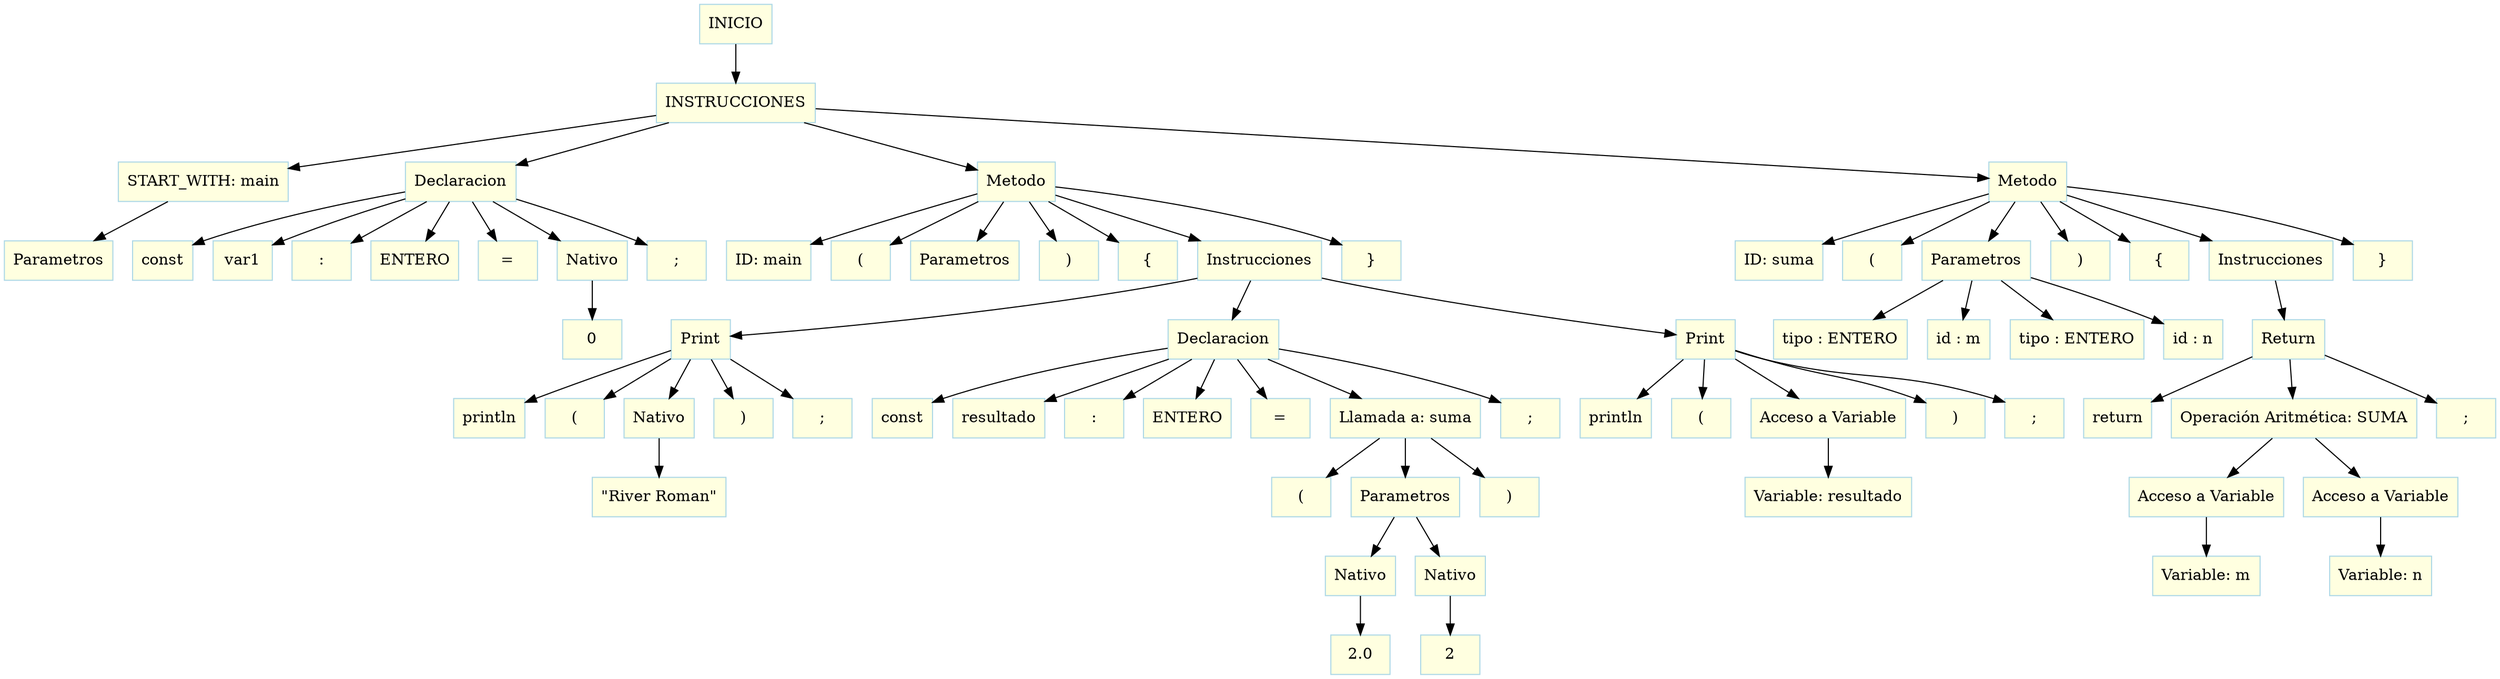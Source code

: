 digraph arbolAST{ 
  fontname = "Arial"; 
  fontsize = 12; 
  node [shape=box, style="filled", color="lightblue", fillcolor="lightyellow", fontcolor="black"]; 
  edge [fontname="Arial"]; 
  n0[label="INICIO", shape=box, style="filled", color="lightblue", fillcolor="lightyellow", fontcolor="black"]; 
  n1[label="INSTRUCCIONES", shape=box, style="filled", color="lightblue", fillcolor="lightyellow", fontcolor="black"]; 
n0 -> n1;
n2[label="START_WITH: main", shape=box, style="filled", color="lightblue", fillcolor="lightyellow", fontcolor="black"]; 
n1 -> n2;
n3[label="Parametros", shape=box, style="filled", color="lightblue", fillcolor="lightyellow", fontcolor="black"]; 
n2 -> n3;
n4[label="Declaracion", shape=box, style="filled", color="lightblue", fillcolor="lightyellow", fontcolor="black"]; 
n1 -> n4;
n5[label="const", shape=box, style="filled", color="lightblue", fillcolor="lightyellow", fontcolor="black"]; 
n4 -> n5;
n6[label="var1", shape=box, style="filled", color="lightblue", fillcolor="lightyellow", fontcolor="black"]; 
n4 -> n6;
n7[label=":", shape=box, style="filled", color="lightblue", fillcolor="lightyellow", fontcolor="black"]; 
n4 -> n7;
n8[label="ENTERO", shape=box, style="filled", color="lightblue", fillcolor="lightyellow", fontcolor="black"]; 
n4 -> n8;
n9[label="=", shape=box, style="filled", color="lightblue", fillcolor="lightyellow", fontcolor="black"]; 
n4 -> n9;
n10[label="Nativo", shape=box, style="filled", color="lightblue", fillcolor="lightyellow", fontcolor="black"]; 
n4 -> n10;
n11[label="0", shape=box, style="filled", color="lightblue", fillcolor="lightyellow", fontcolor="black"]; 
n10 -> n11;
n12[label=";", shape=box, style="filled", color="lightblue", fillcolor="lightyellow", fontcolor="black"]; 
n4 -> n12;
n13[label="Metodo", shape=box, style="filled", color="lightblue", fillcolor="lightyellow", fontcolor="black"]; 
n1 -> n13;
n14[label="ID: main", shape=box, style="filled", color="lightblue", fillcolor="lightyellow", fontcolor="black"]; 
n13 -> n14;
n15[label="(", shape=box, style="filled", color="lightblue", fillcolor="lightyellow", fontcolor="black"]; 
n13 -> n15;
n16[label="Parametros", shape=box, style="filled", color="lightblue", fillcolor="lightyellow", fontcolor="black"]; 
n13 -> n16;
n17[label=")", shape=box, style="filled", color="lightblue", fillcolor="lightyellow", fontcolor="black"]; 
n13 -> n17;
n18[label="{", shape=box, style="filled", color="lightblue", fillcolor="lightyellow", fontcolor="black"]; 
n13 -> n18;
n19[label="Instrucciones", shape=box, style="filled", color="lightblue", fillcolor="lightyellow", fontcolor="black"]; 
n13 -> n19;
n20[label="Print", shape=box, style="filled", color="lightblue", fillcolor="lightyellow", fontcolor="black"]; 
n19 -> n20;
n21[label="println", shape=box, style="filled", color="lightblue", fillcolor="lightyellow", fontcolor="black"]; 
n20 -> n21;
n22[label="(", shape=box, style="filled", color="lightblue", fillcolor="lightyellow", fontcolor="black"]; 
n20 -> n22;
n23[label="Nativo", shape=box, style="filled", color="lightblue", fillcolor="lightyellow", fontcolor="black"]; 
n20 -> n23;
n24[label="\"River Roman\"", shape=box, style="filled", color="lightblue", fillcolor="lightyellow", fontcolor="black"]; 
n23 -> n24;
n25[label=")", shape=box, style="filled", color="lightblue", fillcolor="lightyellow", fontcolor="black"]; 
n20 -> n25;
n26[label=";", shape=box, style="filled", color="lightblue", fillcolor="lightyellow", fontcolor="black"]; 
n20 -> n26;
n27[label="Declaracion", shape=box, style="filled", color="lightblue", fillcolor="lightyellow", fontcolor="black"]; 
n19 -> n27;
n28[label="const", shape=box, style="filled", color="lightblue", fillcolor="lightyellow", fontcolor="black"]; 
n27 -> n28;
n29[label="resultado", shape=box, style="filled", color="lightblue", fillcolor="lightyellow", fontcolor="black"]; 
n27 -> n29;
n30[label=":", shape=box, style="filled", color="lightblue", fillcolor="lightyellow", fontcolor="black"]; 
n27 -> n30;
n31[label="ENTERO", shape=box, style="filled", color="lightblue", fillcolor="lightyellow", fontcolor="black"]; 
n27 -> n31;
n32[label="=", shape=box, style="filled", color="lightblue", fillcolor="lightyellow", fontcolor="black"]; 
n27 -> n32;
n33[label="Llamada a: suma", shape=box, style="filled", color="lightblue", fillcolor="lightyellow", fontcolor="black"]; 
n27 -> n33;
n34[label="(", shape=box, style="filled", color="lightblue", fillcolor="lightyellow", fontcolor="black"]; 
n33 -> n34;
n35[label="Parametros", shape=box, style="filled", color="lightblue", fillcolor="lightyellow", fontcolor="black"]; 
n33 -> n35;
n36[label="Nativo", shape=box, style="filled", color="lightblue", fillcolor="lightyellow", fontcolor="black"]; 
n35 -> n36;
n37[label="2.0", shape=box, style="filled", color="lightblue", fillcolor="lightyellow", fontcolor="black"]; 
n36 -> n37;
n38[label="Nativo", shape=box, style="filled", color="lightblue", fillcolor="lightyellow", fontcolor="black"]; 
n35 -> n38;
n39[label="2", shape=box, style="filled", color="lightblue", fillcolor="lightyellow", fontcolor="black"]; 
n38 -> n39;
n40[label=")", shape=box, style="filled", color="lightblue", fillcolor="lightyellow", fontcolor="black"]; 
n33 -> n40;
n41[label=";", shape=box, style="filled", color="lightblue", fillcolor="lightyellow", fontcolor="black"]; 
n27 -> n41;
n42[label="Print", shape=box, style="filled", color="lightblue", fillcolor="lightyellow", fontcolor="black"]; 
n19 -> n42;
n43[label="println", shape=box, style="filled", color="lightblue", fillcolor="lightyellow", fontcolor="black"]; 
n42 -> n43;
n44[label="(", shape=box, style="filled", color="lightblue", fillcolor="lightyellow", fontcolor="black"]; 
n42 -> n44;
n45[label="Acceso a Variable", shape=box, style="filled", color="lightblue", fillcolor="lightyellow", fontcolor="black"]; 
n42 -> n45;
n46[label="Variable: resultado", shape=box, style="filled", color="lightblue", fillcolor="lightyellow", fontcolor="black"]; 
n45 -> n46;
n47[label=")", shape=box, style="filled", color="lightblue", fillcolor="lightyellow", fontcolor="black"]; 
n42 -> n47;
n48[label=";", shape=box, style="filled", color="lightblue", fillcolor="lightyellow", fontcolor="black"]; 
n42 -> n48;
n49[label="}", shape=box, style="filled", color="lightblue", fillcolor="lightyellow", fontcolor="black"]; 
n13 -> n49;
n50[label="Metodo", shape=box, style="filled", color="lightblue", fillcolor="lightyellow", fontcolor="black"]; 
n1 -> n50;
n51[label="ID: suma", shape=box, style="filled", color="lightblue", fillcolor="lightyellow", fontcolor="black"]; 
n50 -> n51;
n52[label="(", shape=box, style="filled", color="lightblue", fillcolor="lightyellow", fontcolor="black"]; 
n50 -> n52;
n53[label="Parametros", shape=box, style="filled", color="lightblue", fillcolor="lightyellow", fontcolor="black"]; 
n50 -> n53;
n54[label="tipo : ENTERO", shape=box, style="filled", color="lightblue", fillcolor="lightyellow", fontcolor="black"]; 
n53 -> n54;
n55[label="id : m", shape=box, style="filled", color="lightblue", fillcolor="lightyellow", fontcolor="black"]; 
n53 -> n55;
n56[label="tipo : ENTERO", shape=box, style="filled", color="lightblue", fillcolor="lightyellow", fontcolor="black"]; 
n53 -> n56;
n57[label="id : n", shape=box, style="filled", color="lightblue", fillcolor="lightyellow", fontcolor="black"]; 
n53 -> n57;
n58[label=")", shape=box, style="filled", color="lightblue", fillcolor="lightyellow", fontcolor="black"]; 
n50 -> n58;
n59[label="{", shape=box, style="filled", color="lightblue", fillcolor="lightyellow", fontcolor="black"]; 
n50 -> n59;
n60[label="Instrucciones", shape=box, style="filled", color="lightblue", fillcolor="lightyellow", fontcolor="black"]; 
n50 -> n60;
n61[label="Return", shape=box, style="filled", color="lightblue", fillcolor="lightyellow", fontcolor="black"]; 
n60 -> n61;
n62[label="return", shape=box, style="filled", color="lightblue", fillcolor="lightyellow", fontcolor="black"]; 
n61 -> n62;
n63[label="Operación Aritmética: SUMA", shape=box, style="filled", color="lightblue", fillcolor="lightyellow", fontcolor="black"]; 
n61 -> n63;
n64[label="Acceso a Variable", shape=box, style="filled", color="lightblue", fillcolor="lightyellow", fontcolor="black"]; 
n63 -> n64;
n65[label="Variable: m", shape=box, style="filled", color="lightblue", fillcolor="lightyellow", fontcolor="black"]; 
n64 -> n65;
n66[label="Acceso a Variable", shape=box, style="filled", color="lightblue", fillcolor="lightyellow", fontcolor="black"]; 
n63 -> n66;
n67[label="Variable: n", shape=box, style="filled", color="lightblue", fillcolor="lightyellow", fontcolor="black"]; 
n66 -> n67;
n68[label=";", shape=box, style="filled", color="lightblue", fillcolor="lightyellow", fontcolor="black"]; 
n61 -> n68;
n69[label="}", shape=box, style="filled", color="lightblue", fillcolor="lightyellow", fontcolor="black"]; 
n50 -> n69;
 
}